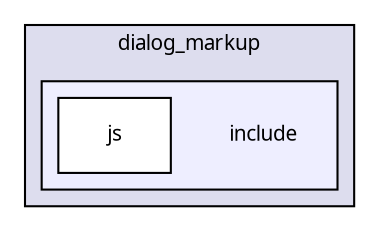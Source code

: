 digraph "packages/jquery/packages/dialog_markup/include/" {
  compound=true
  node [ fontsize="10", fontname="FreeSans.ttf"];
  edge [ labelfontsize="10", labelfontname="FreeSans.ttf"];
  subgraph clusterdir_10154668e748764494c1a487ddbd366f {
    graph [ bgcolor="#ddddee", pencolor="black", label="dialog_markup" fontname="FreeSans.ttf", fontsize="10", URL="dir_10154668e748764494c1a487ddbd366f.html"]
  subgraph clusterdir_09567e2197fd2a3ff62ec0e9471805d7 {
    graph [ bgcolor="#eeeeff", pencolor="black", label="" URL="dir_09567e2197fd2a3ff62ec0e9471805d7.html"];
    dir_09567e2197fd2a3ff62ec0e9471805d7 [shape=plaintext label="include"];
    dir_1f495531c7891e97295e92b0ad30a30a [shape=box label="js" color="black" fillcolor="white" style="filled" URL="dir_1f495531c7891e97295e92b0ad30a30a.html"];
  }
  }
}
